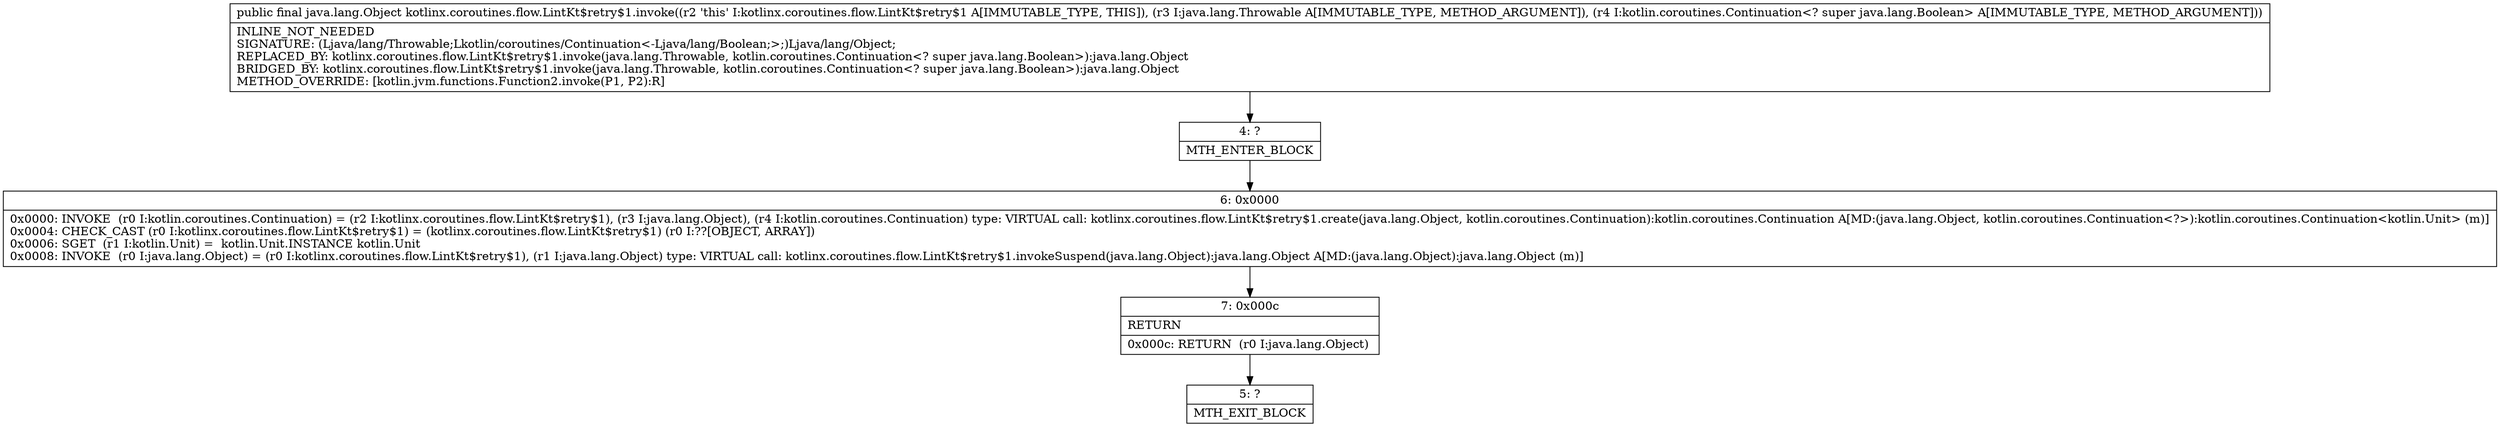 digraph "CFG forkotlinx.coroutines.flow.LintKt$retry$1.invoke(Ljava\/lang\/Throwable;Lkotlin\/coroutines\/Continuation;)Ljava\/lang\/Object;" {
Node_4 [shape=record,label="{4\:\ ?|MTH_ENTER_BLOCK\l}"];
Node_6 [shape=record,label="{6\:\ 0x0000|0x0000: INVOKE  (r0 I:kotlin.coroutines.Continuation) = (r2 I:kotlinx.coroutines.flow.LintKt$retry$1), (r3 I:java.lang.Object), (r4 I:kotlin.coroutines.Continuation) type: VIRTUAL call: kotlinx.coroutines.flow.LintKt$retry$1.create(java.lang.Object, kotlin.coroutines.Continuation):kotlin.coroutines.Continuation A[MD:(java.lang.Object, kotlin.coroutines.Continuation\<?\>):kotlin.coroutines.Continuation\<kotlin.Unit\> (m)]\l0x0004: CHECK_CAST (r0 I:kotlinx.coroutines.flow.LintKt$retry$1) = (kotlinx.coroutines.flow.LintKt$retry$1) (r0 I:??[OBJECT, ARRAY]) \l0x0006: SGET  (r1 I:kotlin.Unit) =  kotlin.Unit.INSTANCE kotlin.Unit \l0x0008: INVOKE  (r0 I:java.lang.Object) = (r0 I:kotlinx.coroutines.flow.LintKt$retry$1), (r1 I:java.lang.Object) type: VIRTUAL call: kotlinx.coroutines.flow.LintKt$retry$1.invokeSuspend(java.lang.Object):java.lang.Object A[MD:(java.lang.Object):java.lang.Object (m)]\l}"];
Node_7 [shape=record,label="{7\:\ 0x000c|RETURN\l|0x000c: RETURN  (r0 I:java.lang.Object) \l}"];
Node_5 [shape=record,label="{5\:\ ?|MTH_EXIT_BLOCK\l}"];
MethodNode[shape=record,label="{public final java.lang.Object kotlinx.coroutines.flow.LintKt$retry$1.invoke((r2 'this' I:kotlinx.coroutines.flow.LintKt$retry$1 A[IMMUTABLE_TYPE, THIS]), (r3 I:java.lang.Throwable A[IMMUTABLE_TYPE, METHOD_ARGUMENT]), (r4 I:kotlin.coroutines.Continuation\<? super java.lang.Boolean\> A[IMMUTABLE_TYPE, METHOD_ARGUMENT]))  | INLINE_NOT_NEEDED\lSIGNATURE: (Ljava\/lang\/Throwable;Lkotlin\/coroutines\/Continuation\<\-Ljava\/lang\/Boolean;\>;)Ljava\/lang\/Object;\lREPLACED_BY: kotlinx.coroutines.flow.LintKt$retry$1.invoke(java.lang.Throwable, kotlin.coroutines.Continuation\<? super java.lang.Boolean\>):java.lang.Object\lBRIDGED_BY: kotlinx.coroutines.flow.LintKt$retry$1.invoke(java.lang.Throwable, kotlin.coroutines.Continuation\<? super java.lang.Boolean\>):java.lang.Object\lMETHOD_OVERRIDE: [kotlin.jvm.functions.Function2.invoke(P1, P2):R]\l}"];
MethodNode -> Node_4;Node_4 -> Node_6;
Node_6 -> Node_7;
Node_7 -> Node_5;
}

